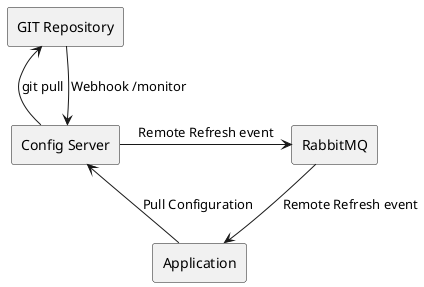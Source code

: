 @startuml
skinparam monochrome true

rectangle Application
rectangle ConfigServer as "Config Server"
rectangle Git as "GIT Repository"
rectangle RabbitMQ
rectangle Application

[Application] --> [ConfigServer]: Pull Configuration
[ConfigServer] -l-> [Git]: git pull
[ConfigServer] -r-> [RabbitMQ]: Remote Refresh event
[RabbitMQ] --> [Application]: Remote Refresh event
[Git] --> [ConfigServer]:Webhook /monitor

@enduml
